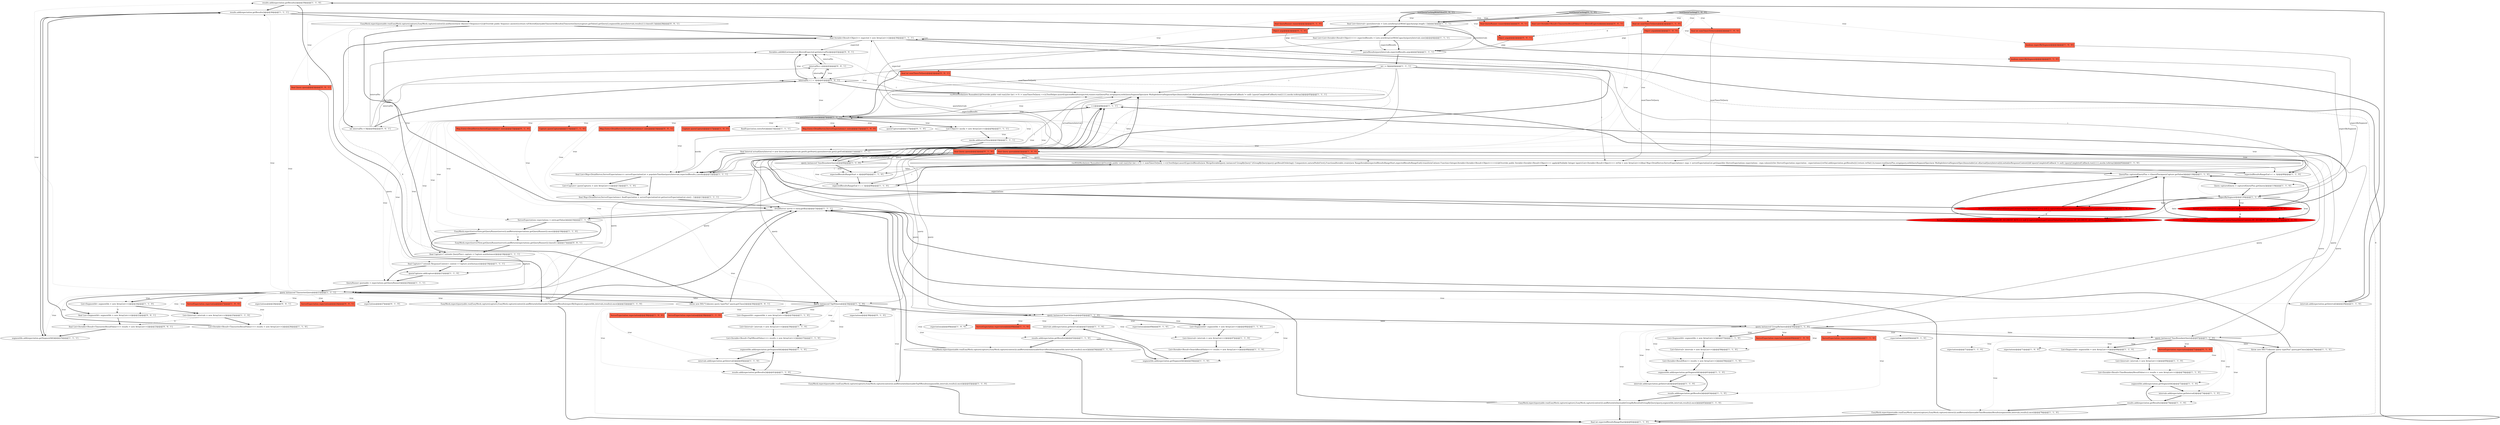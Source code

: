 digraph {
40 [style = filled, label = "results.add(expectation.getResults())@@@30@@@['1', '1', '0']", fillcolor = white, shape = ellipse image = "AAA0AAABBB1BBB"];
14 [style = filled, label = "EasyMock.expect(queryable.run(EasyMock.capture(capture),EasyMock.capture(context))).andReturn(toQueryableSearchResults(segmentIds,intervals,results)).once()@@@54@@@['1', '1', '0']", fillcolor = white, shape = ellipse image = "AAA0AAABBB1BBB"];
72 [style = filled, label = "expectations@@@71@@@['1', '1', '0']", fillcolor = white, shape = ellipse image = "AAA0AAABBB1BBB"];
64 [style = filled, label = "List<Iterable<Result<TimeBoundaryResultValue>>> results = new ArrayList<>()@@@70@@@['1', '1', '0']", fillcolor = white, shape = ellipse image = "AAA0AAABBB1BBB"];
77 [style = filled, label = "results.add(expectation.getResults())@@@26@@@['1', '1', '1']", fillcolor = white, shape = ellipse image = "AAA0AAABBB1BBB"];
13 [style = filled, label = "List<Object> mocks = new ArrayList<>()@@@9@@@['1', '1', '1']", fillcolor = white, shape = ellipse image = "AAA0AAABBB1BBB"];
114 [style = filled, label = "ServerExpectation expectation@@@24@@@['0', '0', '1']", fillcolor = tomato, shape = box image = "AAA0AAABBB3BBB"];
5 [style = filled, label = "segmentIds.add(expectation.getSegmentId())@@@61@@@['1', '1', '0']", fillcolor = white, shape = ellipse image = "AAA0AAABBB1BBB"];
124 [style = filled, label = "Object args@@@2@@@['0', '0', '1']", fillcolor = tomato, shape = box image = "AAA0AAABBB3BBB"];
0 [style = filled, label = "List<Interval> intervals = new ArrayList<>()@@@58@@@['1', '1', '0']", fillcolor = white, shape = ellipse image = "AAA0AAABBB1BBB"];
39 [style = filled, label = "intervals.add(expectation.getInterval())@@@73@@@['1', '1', '0']", fillcolor = white, shape = ellipse image = "AAA0AAABBB1BBB"];
24 [style = filled, label = "testQueryCaching['1', '0', '0']", fillcolor = lightgray, shape = diamond image = "AAA0AAABBB1BBB"];
87 [style = filled, label = "final List<List<Iterable<Result<Object>>>> expectedResults = Lists.newArrayListWithCapacity(queryIntervals.size())@@@4@@@['1', '1', '1']", fillcolor = white, shape = ellipse image = "AAA0AAABBB1BBB"];
102 [style = filled, label = "final QueryRunner runner@@@2@@@['0', '1', '0']", fillcolor = tomato, shape = box image = "AAA0AAABBB2BBB"];
95 [style = filled, label = "queryCaptures@@@117@@@['0', '1', '0']", fillcolor = white, shape = ellipse image = "AAA0AAABBB2BBB"];
113 [style = filled, label = "final QueryRunner runner@@@2@@@['0', '0', '1']", fillcolor = tomato, shape = box image = "AAA0AAABBB3BBB"];
15 [style = filled, label = "expectedResultsRangeEnd = i + 1@@@86@@@['1', '1', '0']", fillcolor = white, shape = ellipse image = "AAA0AAABBB1BBB"];
45 [style = filled, label = "expectations@@@49@@@['1', '0', '0']", fillcolor = white, shape = ellipse image = "AAA0AAABBB1BBB"];
76 [style = filled, label = "intervals.add(expectation.getInterval())@@@51@@@['1', '1', '0']", fillcolor = white, shape = ellipse image = "AAA0AAABBB1BBB"];
82 [style = filled, label = "final int expectedResultsRangeStart@@@82@@@['1', '1', '0']", fillcolor = white, shape = ellipse image = "AAA0AAABBB1BBB"];
22 [style = filled, label = "results.add(expectation.getResults())@@@74@@@['1', '1', '0']", fillcolor = white, shape = ellipse image = "AAA0AAABBB1BBB"];
35 [style = filled, label = "queryCaptures.add(capture)@@@21@@@['1', '1', '0']", fillcolor = white, shape = ellipse image = "AAA0AAABBB1BBB"];
75 [style = filled, label = "List<SegmentId> segmentIds = new ArrayList<>()@@@57@@@['1', '1', '0']", fillcolor = white, shape = ellipse image = "AAA0AAABBB1BBB"];
110 [style = filled, label = "EasyMock.expect(queryable.run(EasyMock.capture(capture),EasyMock.capture(context))).andAnswer(new IAnswer<Sequence>(){@Override public Sequence answer(){return toFilteredQueryableTimeseriesResults((TimeseriesQuery)capture.getValue().getQuery(),segmentIds,queryIntervals,results)}}).times(0,1)@@@28@@@['0', '0', '1']", fillcolor = white, shape = ellipse image = "AAA0AAABBB3BBB"];
36 [style = filled, label = "query instanceof SearchQuery@@@45@@@['1', '1', '0']", fillcolor = white, shape = diamond image = "AAA0AAABBB1BBB"];
108 [style = filled, label = "Iterables.addAll((List)expected,filteredExpected.get(intervalNo))@@@43@@@['0', '0', '1']", fillcolor = white, shape = ellipse image = "AAA0AAABBB3BBB"];
1 [style = filled, label = "++i@@@8@@@['1', '1', '1']", fillcolor = white, shape = ellipse image = "AAA0AAABBB1BBB"];
12 [style = filled, label = "mocks.add(serverView)@@@10@@@['1', '1', '1']", fillcolor = white, shape = ellipse image = "AAA0AAABBB1BBB"];
100 [style = filled, label = "expectations@@@27@@@['0', '1', '0']", fillcolor = white, shape = ellipse image = "AAA0AAABBB2BBB"];
71 [style = filled, label = "final Capture<? extends ResponseContext> context = Capture.newInstance()@@@19@@@['1', '1', '1']", fillcolor = white, shape = ellipse image = "AAA0AAABBB1BBB"];
67 [style = filled, label = "final Capture<? extends QueryPlus> capture = Capture.newInstance()@@@18@@@['1', '1', '1']", fillcolor = white, shape = ellipse image = "AAA0AAABBB1BBB"];
94 [style = filled, label = "Map.Entry<DruidServer,ServerExpectations> entry@@@15@@@['0', '1', '0']", fillcolor = tomato, shape = box image = "AAA0AAABBB2BBB"];
31 [style = filled, label = "query instanceof TopNQuery@@@34@@@['1', '1', '0']", fillcolor = white, shape = diamond image = "AAA0AAABBB1BBB"];
17 [style = filled, label = "results.add(expectation.getResults())@@@63@@@['1', '1', '0']", fillcolor = white, shape = ellipse image = "AAA0AAABBB1BBB"];
81 [style = filled, label = "List<SegmentId> segmentIds = new ArrayList<>()@@@24@@@['1', '1', '0']", fillcolor = white, shape = ellipse image = "AAA0AAABBB1BBB"];
4 [style = filled, label = "parseResults(queryIntervals,expectedResults,args)@@@5@@@['1', '1', '1']", fillcolor = white, shape = ellipse image = "AAA0AAABBB1BBB"];
80 [style = filled, label = "final Interval actualQueryInterval = new Interval(queryIntervals.get(0).getStart(),queryIntervals.get(i).getEnd())@@@11@@@['1', '1', '1']", fillcolor = white, shape = ellipse image = "AAA0AAABBB1BBB"];
28 [style = filled, label = "expectations@@@71@@@['1', '0', '0']", fillcolor = white, shape = ellipse image = "AAA0AAABBB1BBB"];
85 [style = filled, label = "segmentIds.add(expectation.getSegmentId())@@@39@@@['1', '1', '0']", fillcolor = white, shape = ellipse image = "AAA0AAABBB1BBB"];
50 [style = filled, label = "List<Interval> intervals = new ArrayList<>()@@@36@@@['1', '1', '0']", fillcolor = white, shape = ellipse image = "AAA0AAABBB1BBB"];
58 [style = filled, label = "List<SegmentId> segmentIds = new ArrayList<>()@@@68@@@['1', '1', '0']", fillcolor = white, shape = ellipse image = "AAA0AAABBB1BBB"];
120 [style = filled, label = "final List<Iterable<Result<TimeseriesResultValue>>> results = new ArrayList<>()@@@23@@@['0', '0', '1']", fillcolor = white, shape = ellipse image = "AAA0AAABBB3BBB"];
106 [style = filled, label = "testQueryCaching['0', '1', '0']", fillcolor = lightgray, shape = diamond image = "AAA0AAABBB2BBB"];
43 [style = filled, label = "List<Iterable<Result<TimeseriesResultValue>>> results = new ArrayList<>()@@@26@@@['1', '1', '0']", fillcolor = white, shape = ellipse image = "AAA0AAABBB1BBB"];
27 [style = filled, label = "ServerExpectation expectation@@@27@@@['1', '0', '0']", fillcolor = tomato, shape = box image = "AAA0AAABBB1BBB"];
89 [style = filled, label = "Assert.assertTrue(capturedQuery.getContextValue(\"bySegment\") == null || capturedQuery.getContextValue(\"bySegment\").equals(false))@@@124@@@['1', '0', '0']", fillcolor = red, shape = ellipse image = "AAA1AAABBB1BBB"];
115 [style = filled, label = "int intervalNo = 0@@@40@@@['0', '0', '1']", fillcolor = white, shape = ellipse image = "AAA0AAABBB3BBB"];
48 [style = filled, label = "final int numTimesToQuery@@@2@@@['1', '0', '0']", fillcolor = tomato, shape = box image = "AAA0AAABBB1BBB"];
2 [style = filled, label = "EasyMock.expect(queryable.run(EasyMock.capture(capture),EasyMock.capture(context))).andReturn(toQueryableTimeseriesResults(expectBySegment,segmentIds,intervals,results)).once()@@@32@@@['1', '1', '0']", fillcolor = white, shape = ellipse image = "AAA0AAABBB1BBB"];
92 [style = filled, label = "Assert.assertEquals(true,capturedQuery.getContextValue(\"bySegment\"))@@@121@@@['1', '0', '0']", fillcolor = red, shape = ellipse image = "AAA1AAABBB1BBB"];
97 [style = filled, label = "Assert.assertEquals(true,capturedQuery.getContextValue(QueryContexts.BY_SEGMENT_KEY))@@@121@@@['0', '1', '0']", fillcolor = red, shape = ellipse image = "AAA1AAABBB2BBB"];
46 [style = filled, label = "EasyMock.expect(queryable.run(EasyMock.capture(capture),EasyMock.capture(context))).andReturn(toQueryableGroupByResults((GroupByQuery)query,segmentIds,intervals,results)).once()@@@65@@@['1', '1', '0']", fillcolor = white, shape = ellipse image = "AAA0AAABBB1BBB"];
73 [style = filled, label = "EasyMock.expect(serverView.getQueryRunner(server)).andReturn(expectations.getQueryRunner()).once()@@@18@@@['1', '1', '0']", fillcolor = white, shape = ellipse image = "AAA0AAABBB1BBB"];
52 [style = filled, label = "throw new ISE(\"Unknown query type(%s(\",query.getClass())@@@79@@@['1', '1', '0']", fillcolor = white, shape = ellipse image = "AAA0AAABBB1BBB"];
69 [style = filled, label = "ServerExpectation expectation@@@49@@@['1', '1', '0']", fillcolor = tomato, shape = box image = "AAA0AAABBB1BBB"];
62 [style = filled, label = "segmentIds.add(expectation.getSegmentId())@@@25@@@['1', '1', '1']", fillcolor = white, shape = ellipse image = "AAA0AAABBB1BBB"];
61 [style = filled, label = "ServerExpectation expectation@@@60@@@['1', '0', '0']", fillcolor = tomato, shape = box image = "AAA0AAABBB1BBB"];
42 [style = filled, label = "results.add(expectation.getResults())@@@41@@@['1', '1', '0']", fillcolor = white, shape = ellipse image = "AAA0AAABBB1BBB"];
83 [style = filled, label = "Capture queryCapture@@@117@@@['1', '1', '0']", fillcolor = tomato, shape = box image = "AAA0AAABBB1BBB"];
60 [style = filled, label = "final int numTimesToQuery@@@2@@@['1', '1', '0']", fillcolor = tomato, shape = box image = "AAA0AAABBB1BBB"];
84 [style = filled, label = "expectedResultsRangeStart = i@@@85@@@['1', '1', '0']", fillcolor = white, shape = ellipse image = "AAA0AAABBB1BBB"];
55 [style = filled, label = "Object args@@@2@@@['1', '0', '0']", fillcolor = tomato, shape = box image = "AAA0AAABBB1BBB"];
33 [style = filled, label = "boolean expectBySegment@@@2@@@['1', '0', '0']", fillcolor = tomato, shape = box image = "AAA0AAABBB1BBB"];
118 [style = filled, label = "final List<Iterable<Result<TimeseriesResultValue>>> filteredExpected@@@2@@@['0', '0', '1']", fillcolor = tomato, shape = box image = "AAA0AAABBB3BBB"];
98 [style = filled, label = "ServerExpectation expectation@@@71@@@['0', '1', '0']", fillcolor = tomato, shape = box image = "AAA0AAABBB2BBB"];
53 [style = filled, label = "expectBySegment@@@120@@@['1', '1', '0']", fillcolor = white, shape = diamond image = "AAA0AAABBB1BBB"];
16 [style = filled, label = "ServerExpectations expectations = entry.getValue()@@@16@@@['1', '1', '1']", fillcolor = white, shape = ellipse image = "AAA0AAABBB1BBB"];
57 [style = filled, label = "query instanceof GroupByQuery@@@56@@@['1', '1', '0']", fillcolor = white, shape = diamond image = "AAA0AAABBB1BBB"];
30 [style = filled, label = "intervals.add(expectation.getInterval())@@@29@@@['1', '1', '0']", fillcolor = white, shape = ellipse image = "AAA0AAABBB1BBB"];
25 [style = filled, label = "List<Interval> intervals = new ArrayList<>()@@@25@@@['1', '1', '0']", fillcolor = white, shape = ellipse image = "AAA0AAABBB1BBB"];
47 [style = filled, label = "final List<Interval> queryIntervals = Lists.newArrayListWithCapacity(args.length / 2)@@@3@@@['1', '1', '1']", fillcolor = white, shape = ellipse image = "AAA0AAABBB1BBB"];
101 [style = filled, label = "expectations@@@38@@@['0', '1', '0']", fillcolor = white, shape = ellipse image = "AAA0AAABBB2BBB"];
37 [style = filled, label = "final Iterable<Result<Object>> expected = new ArrayList<>()@@@39@@@['1', '1', '1']", fillcolor = white, shape = ellipse image = "AAA0AAABBB1BBB"];
7 [style = filled, label = "List<Capture> queryCaptures = new ArrayList<>()@@@13@@@['1', '1', '0']", fillcolor = white, shape = ellipse image = "AAA0AAABBB1BBB"];
116 [style = filled, label = "Map.Entry<DruidServer,ServerExpectations> entry@@@14@@@['0', '0', '1']", fillcolor = tomato, shape = box image = "AAA0AAABBB3BBB"];
121 [style = filled, label = "expectations@@@24@@@['0', '0', '1']", fillcolor = white, shape = ellipse image = "AAA0AAABBB3BBB"];
68 [style = filled, label = "intervals.add(expectation.getInterval())@@@62@@@['1', '1', '0']", fillcolor = white, shape = ellipse image = "AAA0AAABBB1BBB"];
103 [style = filled, label = "Assert.assertTrue(capturedQuery.getContextValue(QueryContexts.BY_SEGMENT_KEY) == null || capturedQuery.getContextValue(QueryContexts.BY_SEGMENT_KEY).equals(false))@@@124@@@['0', '1', '0']", fillcolor = red, shape = ellipse image = "AAA1AAABBB2BBB"];
105 [style = filled, label = "boolean expectBySegment@@@2@@@['0', '1', '0']", fillcolor = tomato, shape = box image = "AAA0AAABBB2BBB"];
8 [style = filled, label = "DruidServer server = entry.getKey()@@@15@@@['1', '1', '1']", fillcolor = white, shape = ellipse image = "AAA0AAABBB1BBB"];
26 [style = filled, label = "query instanceof TimeBoundaryQuery@@@84@@@['1', '1', '0']", fillcolor = white, shape = diamond image = "AAA0AAABBB1BBB"];
34 [style = filled, label = "expectedResultsRangeEnd = i + 1@@@90@@@['1', '1', '0']", fillcolor = white, shape = ellipse image = "AAA0AAABBB1BBB"];
65 [style = filled, label = "List<SegmentId> segmentIds = new ArrayList<>()@@@35@@@['1', '1', '0']", fillcolor = white, shape = ellipse image = "AAA0AAABBB1BBB"];
20 [style = filled, label = "Capture queryCapture@@@117@@@['1', '0', '0']", fillcolor = tomato, shape = box image = "AAA0AAABBB1BBB"];
6 [style = filled, label = "QueryPlus capturedQueryPlus = (QueryPlus)queryCapture.getValue()@@@118@@@['1', '1', '0']", fillcolor = white, shape = ellipse image = "AAA0AAABBB1BBB"];
78 [style = filled, label = "EasyMock.expect(queryable.run(EasyMock.capture(capture),EasyMock.capture(context))).andReturn(toQueryableTimeBoundaryResults(segmentIds,intervals,results)).once()@@@76@@@['1', '1', '0']", fillcolor = white, shape = ellipse image = "AAA0AAABBB1BBB"];
119 [style = filled, label = "EasyMock.expect(serverView.getQueryRunner(server)).andReturn(expectations.getQueryRunner()).times(0,1)@@@17@@@['0', '0', '1']", fillcolor = white, shape = ellipse image = "AAA0AAABBB3BBB"];
66 [style = filled, label = "List<SegmentId> segmentIds = new ArrayList<>()@@@46@@@['1', '1', '0']", fillcolor = white, shape = ellipse image = "AAA0AAABBB1BBB"];
96 [style = filled, label = "final Query query@@@2@@@['0', '1', '0']", fillcolor = tomato, shape = box image = "AAA0AAABBB2BBB"];
104 [style = filled, label = "Object args@@@2@@@['0', '1', '0']", fillcolor = tomato, shape = box image = "AAA0AAABBB2BBB"];
10 [style = filled, label = "Query capturedQuery = capturedQueryPlus.getQuery()@@@119@@@['1', '1', '0']", fillcolor = white, shape = ellipse image = "AAA0AAABBB1BBB"];
18 [style = filled, label = "List<Interval> intervals = new ArrayList<>()@@@47@@@['1', '1', '0']", fillcolor = white, shape = ellipse image = "AAA0AAABBB1BBB"];
91 [style = filled, label = "List<Iterable<Result<TopNResultValue>>> results = new ArrayList<>()@@@37@@@['1', '1', '0']", fillcolor = white, shape = ellipse image = "AAA0AAABBB1BBB"];
112 [style = filled, label = "throw new ISE(\"Unknown query type(%s(\",query.getClass())@@@36@@@['0', '0', '1']", fillcolor = white, shape = ellipse image = "AAA0AAABBB3BBB"];
59 [style = filled, label = "runWithMocks(new Runnable(){@Override public void run(){for (int i = 0 i < numTimesToQuery ++i){TestHelper.assertExpectedResults(new MergeIterable(query instanceof GroupByQuery? ((GroupByQuery)query).getResultOrdering(): Comparators.naturalNullsFirst(),FunctionalIterable.create(new RangeIterable(expectedResultsRangeStart,expectedResultsRangeEnd)).transformCat(new Function<Integer,Iterable<Iterable<Result<Object>>>>(){@Override public Iterable<Iterable<Result<Object>>> apply(@Nullable Integer input){List<Iterable<Result<Object>>> retVal = new ArrayList<>()final Map<DruidServer,ServerExpectations> exps = serverExpectationList.get(input)for (ServerExpectations expectations : exps.values()){for (ServerExpectation expectation : expectations){retVal.add(expectation.getResults())}}return retVal}})),runner.run(QueryPlus.wrap(query.withQuerySegmentSpec(new MultipleIntervalSegmentSpec(ImmutableList.of(actualQueryInterval)))),initializeResponseContext()))if (queryCompletedCallback != null) {queryCompletedCallback.run()}}}},mocks.toArray())@@@92@@@['1', '1', '0']", fillcolor = white, shape = ellipse image = "AAA0AAABBB1BBB"];
93 [style = filled, label = "expectations@@@49@@@['0', '1', '0']", fillcolor = white, shape = ellipse image = "AAA0AAABBB2BBB"];
111 [style = filled, label = "final int numTimesToQuery@@@2@@@['0', '0', '1']", fillcolor = tomato, shape = box image = "AAA0AAABBB3BBB"];
74 [style = filled, label = "segmentIds.add(expectation.getSegmentId())@@@50@@@['1', '1', '0']", fillcolor = white, shape = ellipse image = "AAA0AAABBB1BBB"];
54 [style = filled, label = "query instanceof TimeseriesQuery@@@21@@@['1', '1', '1']", fillcolor = white, shape = diamond image = "AAA0AAABBB1BBB"];
109 [style = filled, label = "final List<SegmentId> segmentIds = new ArrayList<>()@@@22@@@['0', '0', '1']", fillcolor = white, shape = ellipse image = "AAA0AAABBB3BBB"];
79 [style = filled, label = "finalExpectation.entrySet()@@@14@@@['1', '1', '1']", fillcolor = white, shape = ellipse image = "AAA0AAABBB1BBB"];
44 [style = filled, label = "List<Iterable<Result<SearchResultValue>>> results = new ArrayList<>()@@@48@@@['1', '1', '0']", fillcolor = white, shape = ellipse image = "AAA0AAABBB1BBB"];
49 [style = filled, label = "final Query query@@@2@@@['1', '0', '0']", fillcolor = tomato, shape = box image = "AAA0AAABBB1BBB"];
86 [style = filled, label = "segmentIds.add(expectation.getSegmentId())@@@72@@@['1', '1', '0']", fillcolor = white, shape = ellipse image = "AAA0AAABBB1BBB"];
63 [style = filled, label = "ServerExpectation expectation@@@60@@@['1', '1', '0']", fillcolor = tomato, shape = box image = "AAA0AAABBB1BBB"];
88 [style = filled, label = "intervals.add(expectation.getInterval())@@@40@@@['1', '1', '0']", fillcolor = white, shape = ellipse image = "AAA0AAABBB1BBB"];
51 [style = filled, label = "List<Interval> intervals = new ArrayList<>()@@@69@@@['1', '1', '0']", fillcolor = white, shape = ellipse image = "AAA0AAABBB1BBB"];
23 [style = filled, label = "query instanceof TimeBoundaryQuery@@@67@@@['1', '1', '0']", fillcolor = white, shape = diamond image = "AAA0AAABBB1BBB"];
9 [style = filled, label = "QueryRunner queryable = expectations.getQueryRunner()@@@20@@@['1', '1', '1']", fillcolor = white, shape = ellipse image = "AAA0AAABBB1BBB"];
41 [style = filled, label = "runWithMocks(new Runnable(){@Override public void run(){for (int i = 0 i < numTimesToQuery ++i){TestHelper.assertExpectedResults(expected,runner.run(QueryPlus.wrap(query.withQuerySegmentSpec(new MultipleIntervalSegmentSpec(ImmutableList.of(actualQueryInterval))))))if (queryCompletedCallback != null) {queryCompletedCallback.run()}}}},mocks.toArray())@@@45@@@['1', '1', '1']", fillcolor = white, shape = ellipse image = "AAA0AAABBB1BBB"];
19 [style = filled, label = "ServerExpectation expectation@@@38@@@['1', '0', '0']", fillcolor = tomato, shape = box image = "AAA0AAABBB1BBB"];
29 [style = filled, label = "final List<Map<DruidServer,ServerExpectations>> serverExpectationList = populateTimeline(queryIntervals,expectedResults,i,mocks)@@@12@@@['1', '1', '1']", fillcolor = white, shape = ellipse image = "AAA0AAABBB1BBB"];
107 [style = filled, label = "intervalNo++@@@42@@@['0', '0', '1']", fillcolor = white, shape = ellipse image = "AAA0AAABBB3BBB"];
123 [style = filled, label = "final Query query@@@2@@@['0', '0', '1']", fillcolor = tomato, shape = box image = "AAA0AAABBB3BBB"];
3 [style = filled, label = "List<Iterable<ResultRow>> results = new ArrayList<>()@@@59@@@['1', '1', '0']", fillcolor = white, shape = ellipse image = "AAA0AAABBB1BBB"];
11 [style = filled, label = "i < queryIntervals.size()@@@7@@@['1', '1', '1']", fillcolor = lightgray, shape = diamond image = "AAA0AAABBB1BBB"];
56 [style = filled, label = "final Map<DruidServer,ServerExpectations> finalExpectation = serverExpectationList.get(serverExpectationList.size() - 1)@@@13@@@['1', '1', '1']", fillcolor = white, shape = ellipse image = "AAA0AAABBB1BBB"];
32 [style = filled, label = "ServerExpectation expectation@@@38@@@['1', '1', '0']", fillcolor = tomato, shape = box image = "AAA0AAABBB1BBB"];
99 [style = filled, label = "expectations@@@60@@@['0', '1', '0']", fillcolor = white, shape = ellipse image = "AAA0AAABBB2BBB"];
21 [style = filled, label = "EasyMock.expect(queryable.run(EasyMock.capture(capture),EasyMock.capture(context))).andReturn(toQueryableTopNResults(segmentIds,intervals,results)).once()@@@43@@@['1', '1', '0']", fillcolor = white, shape = ellipse image = "AAA0AAABBB1BBB"];
122 [style = filled, label = "intervalNo < i + 1@@@41@@@['0', '0', '1']", fillcolor = white, shape = diamond image = "AAA0AAABBB3BBB"];
38 [style = filled, label = "int i = 0@@@6@@@['1', '1', '1']", fillcolor = white, shape = ellipse image = "AAA0AAABBB1BBB"];
70 [style = filled, label = "Map.Entry<DruidServer,ServerExpectations> entry@@@15@@@['1', '0', '0']", fillcolor = tomato, shape = box image = "AAA0AAABBB1BBB"];
90 [style = filled, label = "results.add(expectation.getResults())@@@52@@@['1', '1', '0']", fillcolor = white, shape = ellipse image = "AAA0AAABBB1BBB"];
117 [style = filled, label = "testQueryCachingWithFilter['0', '0', '1']", fillcolor = lightgray, shape = diamond image = "AAA0AAABBB3BBB"];
77->110 [style = bold, label=""];
23->64 [style = dotted, label="true"];
40->2 [style = bold, label=""];
67->35 [style = solid, label="capture"];
8->16 [style = bold, label=""];
97->6 [style = bold, label=""];
96->36 [style = solid, label="query"];
52->8 [style = bold, label=""];
26->34 [style = dotted, label="false"];
38->34 [style = solid, label="i"];
11->41 [style = dotted, label="true"];
76->90 [style = bold, label=""];
89->103 [style = dashed, label="0"];
31->65 [style = dotted, label="true"];
23->22 [style = dotted, label="true"];
106->104 [style = dotted, label="true"];
59->29 [style = solid, label="i"];
71->9 [style = bold, label=""];
11->1 [style = dotted, label="true"];
44->74 [style = bold, label=""];
5->68 [style = bold, label=""];
11->12 [style = dotted, label="true"];
60->124 [style = dashed, label="0"];
21->8 [style = bold, label=""];
49->23 [style = solid, label="query"];
10->53 [style = bold, label=""];
31->36 [style = dotted, label="false"];
64->86 [style = bold, label=""];
54->2 [style = dotted, label="true"];
24->33 [style = dotted, label="true"];
25->43 [style = bold, label=""];
54->120 [style = dotted, label="true"];
59->34 [style = solid, label="i"];
117->118 [style = dotted, label="true"];
67->71 [style = bold, label=""];
29->56 [style = bold, label=""];
110->37 [style = bold, label=""];
37->108 [style = solid, label="expected"];
53->103 [style = bold, label=""];
96->57 [style = solid, label="query"];
11->73 [style = dotted, label="true"];
31->42 [style = dotted, label="true"];
16->59 [style = solid, label="expectations"];
104->4 [style = solid, label="args"];
59->84 [style = solid, label="i"];
3->5 [style = bold, label=""];
18->44 [style = bold, label=""];
62->77 [style = bold, label=""];
31->21 [style = dotted, label="true"];
65->50 [style = bold, label=""];
54->109 [style = bold, label=""];
120->62 [style = bold, label=""];
103->1 [style = bold, label=""];
23->52 [style = bold, label=""];
106->47 [style = bold, label=""];
11->71 [style = dotted, label="true"];
57->68 [style = dotted, label="true"];
23->52 [style = dotted, label="false"];
50->91 [style = bold, label=""];
11->13 [style = bold, label=""];
56->8 [style = bold, label=""];
54->100 [style = dotted, label="true"];
38->15 [style = solid, label="i"];
106->102 [style = dotted, label="true"];
30->40 [style = bold, label=""];
22->78 [style = bold, label=""];
11->8 [style = dotted, label="true"];
92->97 [style = dashed, label="0"];
54->110 [style = dotted, label="true"];
59->11 [style = solid, label="i"];
49->57 [style = solid, label="query"];
42->21 [style = bold, label=""];
31->88 [style = dotted, label="true"];
59->6 [style = bold, label=""];
54->62 [style = dotted, label="true"];
36->74 [style = dotted, label="true"];
89->1 [style = bold, label=""];
107->122 [style = solid, label="intervalNo"];
41->122 [style = solid, label="i"];
75->0 [style = bold, label=""];
36->14 [style = dotted, label="true"];
117->113 [style = dotted, label="true"];
78->8 [style = bold, label=""];
77->62 [style = bold, label=""];
31->19 [style = dotted, label="true"];
11->70 [style = dotted, label="true"];
0->3 [style = bold, label=""];
11->7 [style = dotted, label="true"];
41->29 [style = solid, label="i"];
17->5 [style = bold, label=""];
80->59 [style = solid, label="actualQueryInterval"];
96->59 [style = solid, label="query"];
4->38 [style = bold, label=""];
73->67 [style = bold, label=""];
90->74 [style = bold, label=""];
111->41 [style = solid, label="numTimesToQuery"];
53->92 [style = bold, label=""];
11->37 [style = dotted, label="true"];
37->26 [style = bold, label=""];
11->59 [style = dotted, label="true"];
54->31 [style = dotted, label="false"];
38->11 [style = bold, label=""];
11->10 [style = dotted, label="true"];
57->3 [style = dotted, label="true"];
49->31 [style = solid, label="query"];
11->54 [style = dotted, label="true"];
24->60 [style = dotted, label="true"];
38->41 [style = solid, label="i"];
54->81 [style = bold, label=""];
89->6 [style = bold, label=""];
122->41 [style = bold, label=""];
11->35 [style = dotted, label="true"];
71->35 [style = bold, label=""];
38->11 [style = solid, label="i"];
49->54 [style = solid, label="query"];
38->59 [style = solid, label="i"];
124->4 [style = solid, label="args"];
47->87 [style = bold, label=""];
115->107 [style = solid, label="intervalNo"];
52->82 [style = bold, label=""];
11->13 [style = dotted, label="true"];
57->63 [style = dotted, label="true"];
11->115 [style = dotted, label="true"];
24->47 [style = bold, label=""];
77->30 [style = bold, label=""];
122->108 [style = dotted, label="true"];
24->55 [style = dotted, label="true"];
11->26 [style = dotted, label="true"];
1->11 [style = bold, label=""];
82->37 [style = dashed, label="0"];
39->22 [style = bold, label=""];
54->27 [style = dotted, label="true"];
54->114 [style = dotted, label="true"];
9->54 [style = bold, label=""];
57->23 [style = bold, label=""];
31->91 [style = dotted, label="true"];
11->67 [style = dotted, label="true"];
34->59 [style = bold, label=""];
96->26 [style = solid, label="query"];
36->45 [style = dotted, label="true"];
13->12 [style = bold, label=""];
57->75 [style = dotted, label="true"];
23->51 [style = dotted, label="true"];
87->4 [style = bold, label=""];
96->23 [style = solid, label="query"];
53->103 [style = dotted, label="false"];
58->51 [style = bold, label=""];
54->77 [style = dotted, label="true"];
31->85 [style = dotted, label="true"];
85->88 [style = bold, label=""];
36->44 [style = dotted, label="true"];
81->109 [style = dashed, label="0"];
11->16 [style = dotted, label="true"];
14->8 [style = bold, label=""];
16->73 [style = bold, label=""];
49->59 [style = solid, label="query"];
78->82 [style = bold, label=""];
57->0 [style = dotted, label="true"];
36->66 [style = bold, label=""];
117->123 [style = dotted, label="true"];
23->86 [style = dotted, label="true"];
36->57 [style = bold, label=""];
68->17 [style = bold, label=""];
57->17 [style = dotted, label="true"];
16->119 [style = bold, label=""];
23->58 [style = bold, label=""];
17->46 [style = bold, label=""];
26->84 [style = bold, label=""];
42->85 [style = bold, label=""];
122->107 [style = dotted, label="true"];
33->53 [style = solid, label="expectBySegment"];
48->59 [style = solid, label="numTimesToQuery"];
96->31 [style = solid, label="query"];
117->47 [style = bold, label=""];
80->29 [style = bold, label=""];
24->49 [style = dotted, label="true"];
2->110 [style = dashed, label="0"];
35->9 [style = bold, label=""];
7->56 [style = bold, label=""];
23->28 [style = dotted, label="true"];
88->42 [style = bold, label=""];
49->26 [style = solid, label="query"];
43->77 [style = bold, label=""];
11->29 [style = dotted, label="true"];
23->72 [style = dotted, label="true"];
37->115 [style = bold, label=""];
38->84 [style = solid, label="i"];
107->122 [style = bold, label=""];
15->108 [style = dashed, label="0"];
31->36 [style = bold, label=""];
11->9 [style = dotted, label="true"];
81->25 [style = bold, label=""];
92->1 [style = bold, label=""];
36->93 [style = dotted, label="true"];
60->59 [style = solid, label="numTimesToQuery"];
108->107 [style = bold, label=""];
107->108 [style = solid, label="intervalNo"];
54->112 [style = dotted, label="false"];
96->54 [style = solid, label="query"];
115->108 [style = solid, label="intervalNo"];
37->41 [style = solid, label="expected"];
11->82 [style = dotted, label="true"];
11->20 [style = dotted, label="true"];
26->41 [style = bold, label=""];
11->83 [style = dotted, label="true"];
57->61 [style = dotted, label="true"];
57->23 [style = dotted, label="false"];
23->39 [style = dotted, label="true"];
11->95 [style = dotted, label="true"];
80->41 [style = solid, label="actualQueryInterval"];
57->99 [style = dotted, label="true"];
53->97 [style = dotted, label="true"];
106->105 [style = dotted, label="true"];
53->89 [style = dotted, label="false"];
54->25 [style = dotted, label="true"];
26->41 [style = dotted, label="false"];
51->64 [style = bold, label=""];
11->6 [style = dotted, label="true"];
23->58 [style = dotted, label="true"];
6->10 [style = bold, label=""];
53->92 [style = dotted, label="true"];
46->8 [style = bold, label=""];
46->82 [style = bold, label=""];
87->4 [style = solid, label="expectedResults"];
82->37 [style = bold, label=""];
53->97 [style = bold, label=""];
36->69 [style = dotted, label="true"];
54->43 [style = dotted, label="true"];
26->15 [style = dotted, label="true"];
24->48 [style = dotted, label="true"];
54->121 [style = dotted, label="true"];
119->67 [style = bold, label=""];
36->57 [style = dotted, label="false"];
103->6 [style = bold, label=""];
2->82 [style = bold, label=""];
21->82 [style = bold, label=""];
115->122 [style = solid, label="intervalNo"];
36->18 [style = dotted, label="true"];
41->11 [style = solid, label="i"];
115->122 [style = bold, label=""];
31->65 [style = bold, label=""];
41->34 [style = bold, label=""];
54->109 [style = dotted, label="true"];
11->53 [style = dotted, label="true"];
92->6 [style = bold, label=""];
90->14 [style = bold, label=""];
11->56 [style = dotted, label="true"];
47->29 [style = solid, label="queryIntervals"];
36->76 [style = dotted, label="true"];
38->122 [style = solid, label="i"];
49->36 [style = solid, label="query"];
12->80 [style = bold, label=""];
91->85 [style = bold, label=""];
26->84 [style = dotted, label="true"];
110->8 [style = bold, label=""];
25->120 [style = dashed, label="0"];
112->8 [style = bold, label=""];
105->53 [style = solid, label="expectBySegment"];
38->29 [style = solid, label="i"];
54->112 [style = bold, label=""];
54->40 [style = dotted, label="true"];
47->4 [style = solid, label="queryIntervals"];
14->82 [style = bold, label=""];
57->46 [style = dotted, label="true"];
40->77 [style = bold, label=""];
23->78 [style = dotted, label="true"];
106->96 [style = dotted, label="true"];
54->81 [style = dotted, label="true"];
122->108 [style = bold, label=""];
11->119 [style = dotted, label="true"];
41->1 [style = bold, label=""];
117->111 [style = dotted, label="true"];
57->75 [style = bold, label=""];
11->79 [style = dotted, label="true"];
84->15 [style = bold, label=""];
15->59 [style = bold, label=""];
73->119 [style = dashed, label="0"];
13->29 [style = solid, label="mocks"];
31->32 [style = dotted, label="true"];
11->116 [style = dotted, label="true"];
97->1 [style = bold, label=""];
117->124 [style = dotted, label="true"];
87->29 [style = solid, label="expectedResults"];
54->31 [style = bold, label=""];
53->89 [style = bold, label=""];
31->50 [style = dotted, label="true"];
54->30 [style = dotted, label="true"];
36->90 [style = dotted, label="true"];
66->18 [style = bold, label=""];
36->66 [style = dotted, label="true"];
59->15 [style = solid, label="i"];
123->54 [style = solid, label="query"];
31->101 [style = dotted, label="true"];
22->86 [style = bold, label=""];
57->5 [style = dotted, label="true"];
23->98 [style = dotted, label="true"];
55->4 [style = solid, label="args"];
29->7 [style = bold, label=""];
11->122 [style = dotted, label="true"];
11->94 [style = dotted, label="true"];
112->37 [style = bold, label=""];
86->39 [style = bold, label=""];
109->120 [style = bold, label=""];
106->60 [style = dotted, label="true"];
11->80 [style = dotted, label="true"];
2->8 [style = bold, label=""];
74->76 [style = bold, label=""];
}
